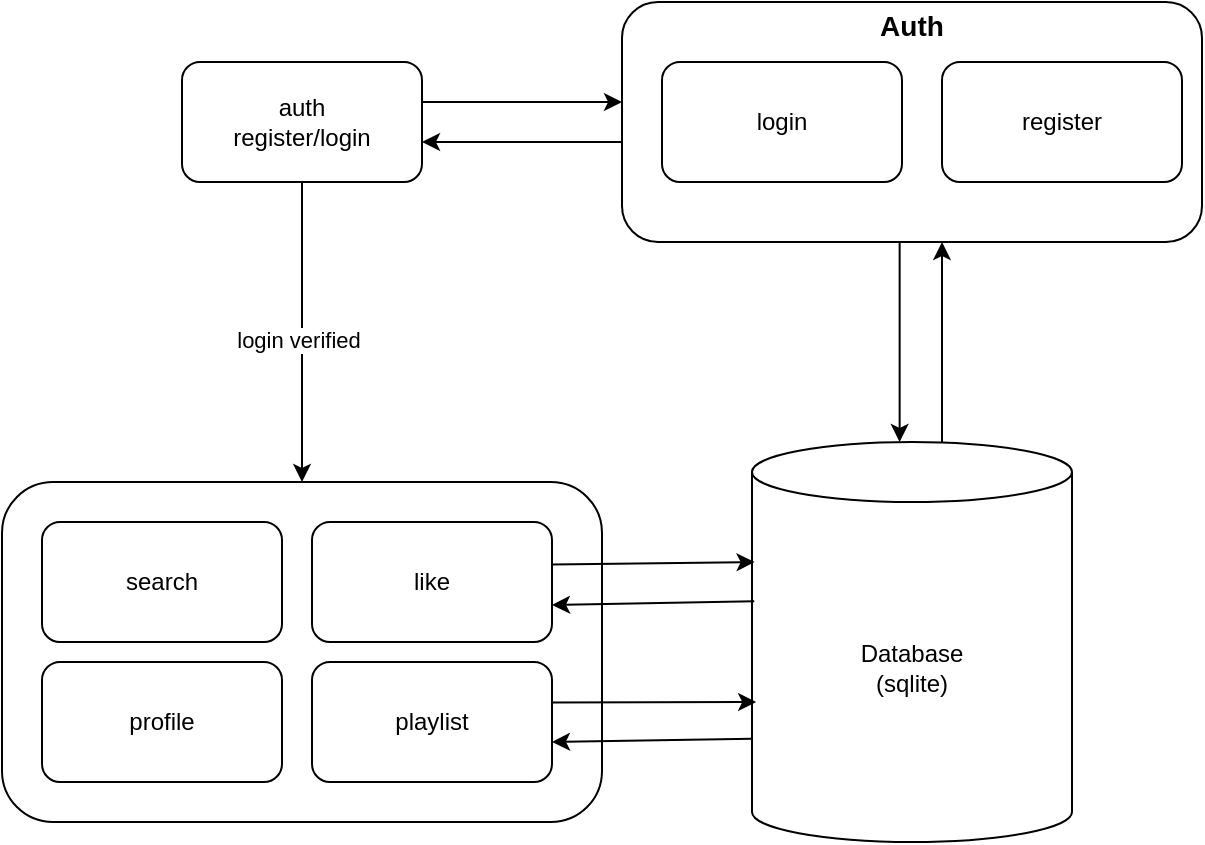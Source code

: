 <mxfile>
    <diagram id="QxvG4lAEhXNYOxX5uT3y" name="Page-1">
        <mxGraphModel dx="160" dy="108" grid="1" gridSize="10" guides="1" tooltips="1" connect="1" arrows="1" fold="1" page="1" pageScale="1" pageWidth="850" pageHeight="1100" math="0" shadow="0">
            <root>
                <mxCell id="0"/>
                <mxCell id="1" parent="0"/>
                <mxCell id="19" style="edgeStyle=none;html=1;entryX=0;entryY=0.5;entryDx=0;entryDy=0;" edge="1" parent="1">
                    <mxGeometry relative="1" as="geometry">
                        <mxPoint x="380.0" y="310" as="sourcePoint"/>
                        <mxPoint x="480.0" y="310" as="targetPoint"/>
                    </mxGeometry>
                </mxCell>
                <mxCell id="25" style="edgeStyle=none;html=1;entryX=0.5;entryY=0;entryDx=0;entryDy=0;" edge="1" parent="1" source="3" target="32">
                    <mxGeometry relative="1" as="geometry">
                        <mxPoint x="320.0" y="490" as="targetPoint"/>
                    </mxGeometry>
                </mxCell>
                <mxCell id="26" value="login verified" style="edgeLabel;html=1;align=center;verticalAlign=middle;resizable=0;points=[];" vertex="1" connectable="0" parent="25">
                    <mxGeometry x="0.045" y="-2" relative="1" as="geometry">
                        <mxPoint as="offset"/>
                    </mxGeometry>
                </mxCell>
                <mxCell id="3" value="auth&lt;div&gt;register/login&lt;/div&gt;" style="rounded=1;whiteSpace=wrap;html=1;" vertex="1" parent="1">
                    <mxGeometry x="260" y="290" width="120" height="60" as="geometry"/>
                </mxCell>
                <mxCell id="27" style="edgeStyle=none;html=1;entryX=1;entryY=0.5;entryDx=0;entryDy=0;" edge="1" parent="1">
                    <mxGeometry relative="1" as="geometry">
                        <mxPoint x="480.0" y="330" as="sourcePoint"/>
                        <mxPoint x="380.0" y="330" as="targetPoint"/>
                        <Array as="points">
                            <mxPoint x="430" y="330"/>
                        </Array>
                    </mxGeometry>
                </mxCell>
                <mxCell id="28" style="edgeStyle=none;html=1;" edge="1" parent="1">
                    <mxGeometry relative="1" as="geometry">
                        <mxPoint x="618.82" y="380" as="sourcePoint"/>
                        <mxPoint x="618.82" y="480" as="targetPoint"/>
                    </mxGeometry>
                </mxCell>
                <mxCell id="11" value="&lt;div&gt;&lt;b&gt;&lt;font style=&quot;font-size: 14px;&quot;&gt;Auth&lt;/font&gt;&lt;/b&gt;&lt;/div&gt;&lt;div&gt;&lt;font style=&quot;font-size: 14px;&quot;&gt;&lt;br&gt;&lt;/font&gt;&lt;/div&gt;&lt;div&gt;&lt;font style=&quot;font-size: 14px;&quot;&gt;&lt;br&gt;&lt;/font&gt;&lt;/div&gt;&lt;div&gt;&lt;font style=&quot;font-size: 14px;&quot;&gt;&lt;br&gt;&lt;/font&gt;&lt;/div&gt;&lt;div&gt;&lt;font style=&quot;font-size: 14px;&quot;&gt;&lt;br&gt;&lt;/font&gt;&lt;/div&gt;&lt;div&gt;&lt;br&gt;&lt;/div&gt;&lt;div&gt;&lt;br&gt;&lt;/div&gt;" style="rounded=1;whiteSpace=wrap;html=1;" vertex="1" parent="1">
                    <mxGeometry x="480" y="260" width="290" height="120" as="geometry"/>
                </mxCell>
                <mxCell id="12" value="register" style="rounded=1;whiteSpace=wrap;html=1;" vertex="1" parent="1">
                    <mxGeometry x="640" y="290" width="120" height="60" as="geometry"/>
                </mxCell>
                <mxCell id="13" value="login" style="rounded=1;whiteSpace=wrap;html=1;" vertex="1" parent="1">
                    <mxGeometry x="500" y="290" width="120" height="60" as="geometry"/>
                </mxCell>
                <mxCell id="29" style="edgeStyle=none;html=1;" edge="1" parent="1">
                    <mxGeometry relative="1" as="geometry">
                        <mxPoint x="640" y="480" as="sourcePoint"/>
                        <mxPoint x="640" y="380.0" as="targetPoint"/>
                    </mxGeometry>
                </mxCell>
                <mxCell id="14" value="Database&lt;div&gt;(sqlite)&lt;/div&gt;" style="shape=cylinder3;whiteSpace=wrap;html=1;boundedLbl=1;backgroundOutline=1;size=15;" vertex="1" parent="1">
                    <mxGeometry x="545" y="480" width="160" height="200" as="geometry"/>
                </mxCell>
                <mxCell id="32" value="" style="rounded=1;whiteSpace=wrap;html=1;" vertex="1" parent="1">
                    <mxGeometry x="170" y="500" width="300" height="170" as="geometry"/>
                </mxCell>
                <mxCell id="33" value="search" style="rounded=1;whiteSpace=wrap;html=1;" vertex="1" parent="1">
                    <mxGeometry x="190" y="520" width="120" height="60" as="geometry"/>
                </mxCell>
                <mxCell id="34" value="like" style="rounded=1;whiteSpace=wrap;html=1;" vertex="1" parent="1">
                    <mxGeometry x="325" y="520" width="120" height="60" as="geometry"/>
                </mxCell>
                <mxCell id="35" value="profile" style="rounded=1;whiteSpace=wrap;html=1;" vertex="1" parent="1">
                    <mxGeometry x="190" y="590" width="120" height="60" as="geometry"/>
                </mxCell>
                <mxCell id="41" style="edgeStyle=none;html=1;entryX=0.013;entryY=0.698;entryDx=0;entryDy=0;entryPerimeter=0;" edge="1" parent="1">
                    <mxGeometry relative="1" as="geometry">
                        <mxPoint x="547.08" y="610.0" as="targetPoint"/>
                        <mxPoint x="445.0" y="610.252" as="sourcePoint"/>
                    </mxGeometry>
                </mxCell>
                <mxCell id="37" value="playlist" style="rounded=1;whiteSpace=wrap;html=1;" vertex="1" parent="1">
                    <mxGeometry x="325" y="590" width="120" height="60" as="geometry"/>
                </mxCell>
                <mxCell id="39" style="edgeStyle=none;html=1;entryX=0.008;entryY=0.34;entryDx=0;entryDy=0;entryPerimeter=0;" edge="1" parent="1">
                    <mxGeometry relative="1" as="geometry">
                        <mxPoint x="445" y="541.256" as="sourcePoint"/>
                        <mxPoint x="546.28" y="540" as="targetPoint"/>
                    </mxGeometry>
                </mxCell>
                <mxCell id="44" style="edgeStyle=none;html=1;exitX=-0.001;exitY=0.742;exitDx=0;exitDy=0;exitPerimeter=0;entryX=0.998;entryY=0.667;entryDx=0;entryDy=0;entryPerimeter=0;" edge="1" parent="1">
                    <mxGeometry relative="1" as="geometry">
                        <mxPoint x="545.08" y="628.4" as="sourcePoint"/>
                        <mxPoint x="445" y="630.02" as="targetPoint"/>
                    </mxGeometry>
                </mxCell>
                <mxCell id="45" style="edgeStyle=none;html=1;entryX=1;entryY=0.692;entryDx=0;entryDy=0;exitX=0.007;exitY=0.398;exitDx=0;exitDy=0;exitPerimeter=0;entryPerimeter=0;" edge="1" parent="1" source="14" target="34">
                    <mxGeometry relative="1" as="geometry">
                        <mxPoint x="556" y="558" as="sourcePoint"/>
                        <mxPoint x="455" y="559" as="targetPoint"/>
                    </mxGeometry>
                </mxCell>
            </root>
        </mxGraphModel>
    </diagram>
</mxfile>